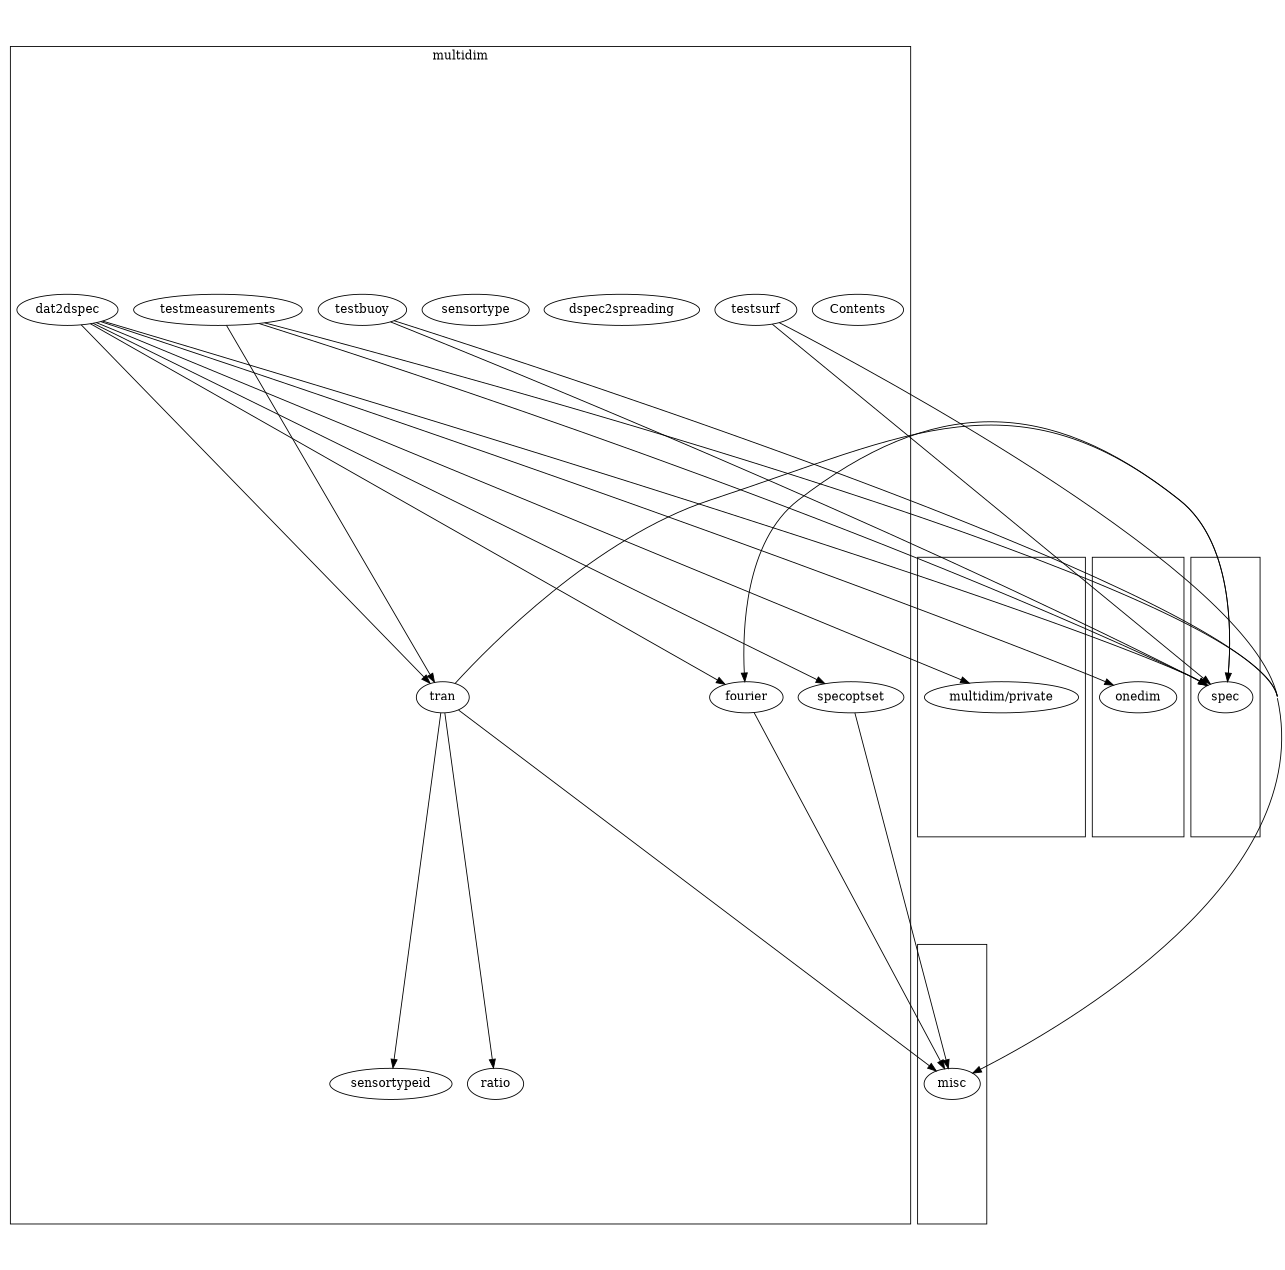 /* Created by dotwrite for Matlab */
digraph dotwrite2 {
 size = "8.56278,8.56278";
 ratio = fill;
 concentrate = true;
 edge [constraint = true];
 subgraph cluster1 {
 URL = "../../wafo/misc/graph.html";
1;
}
 subgraph cluster2 {
 URL = "../../wafo/multidim/private/graph.html";
2;
}
 subgraph cluster3 {
 URL = "../../wafo/onedim/graph.html";
3;
}
 subgraph cluster4 {
 URL = "../../wafo/spec/graph.html";
4;
}
 subgraph cluster5 {
 label = "multidim";
 URL = "index.html";
5;
6;
7;
8;
9;
10;
11;
12;
13;
14;
15;
16;
}
  4 -> 8;
  6 -> 2;
  6 -> 3;
  6 -> 4;
  6 -> 8;
  6 -> 12;
  6 -> 16;
  8 -> 1;
  12 -> 1;
  13 -> 1;
  13 -> 4;
  14 -> 1;
  14 -> 4;
  14 -> 16;
  15 -> 1;
  15 -> 4;
  16 -> 1;
  16 -> 4;
  16 -> 9;
  16 -> 11;

 1 [URL="../../wafo/misc/graph.html",label="misc"];
 2 [URL="../../wafo/multidim/private/graph.html",label="multidim/private"];
 3 [URL="../../wafo/onedim/graph.html",label="onedim"];
 4 [URL="../../wafo/spec/graph.html",label="spec"];
 5 [URL="Contents.html",label="Contents"];
 6 [URL="dat2dspec.html",label="dat2dspec"];
 7 [URL="dspec2spreading.html",label="dspec2spreading"];
 8 [URL="fourier.html",label="fourier"];
 9 [URL="ratio.html",label="ratio"];
 10 [URL="sensortype.html",label="sensortype"];
 11 [URL="sensortypeid.html",label="sensortypeid"];
 12 [URL="specoptset.html",label="specoptset"];
 13 [URL="testbuoy.html",label="testbuoy"];
 14 [URL="testmeasurements.html",label="testmeasurements"];
 15 [URL="testsurf.html",label="testsurf"];
 16 [URL="tran.html",label="tran"];
}